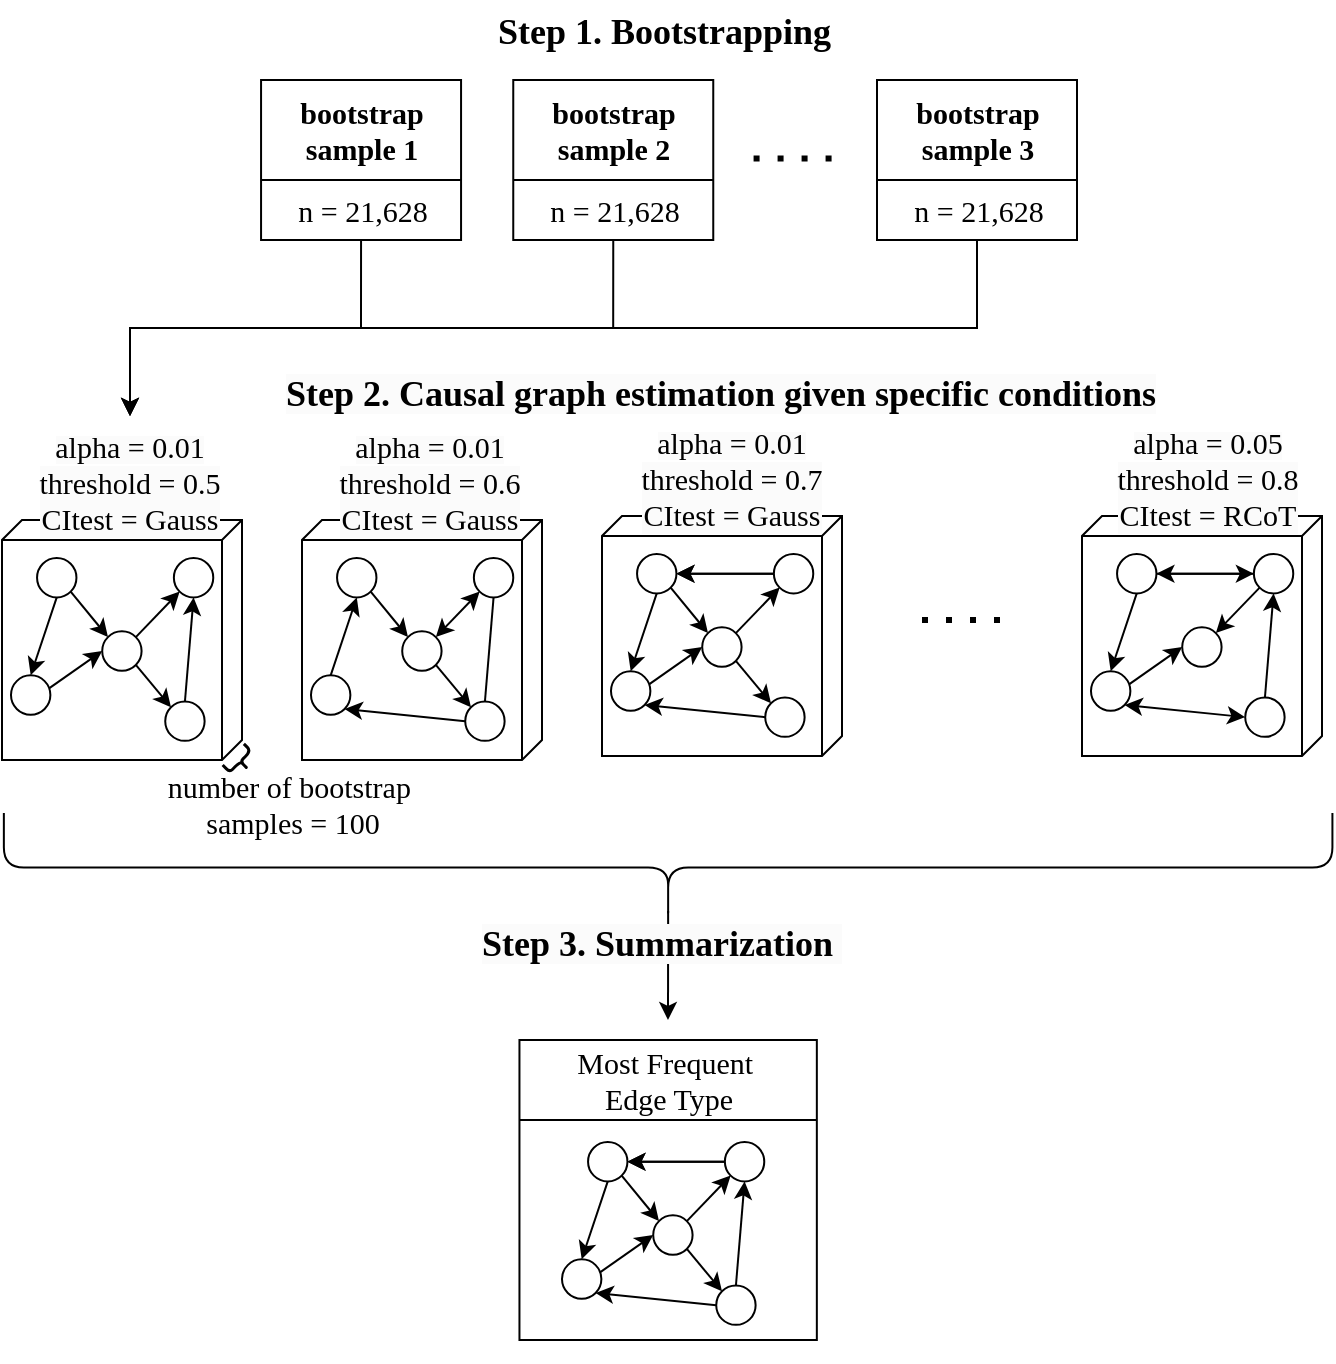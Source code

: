 <mxfile version="24.9.1">
  <diagram name="Page-1" id="b2P4CU3sjHduceIS6JFw">
    <mxGraphModel dx="1160" dy="1132" grid="1" gridSize="10" guides="1" tooltips="1" connect="1" arrows="1" fold="1" page="1" pageScale="1" pageWidth="850" pageHeight="1100" math="0" shadow="0">
      <root>
        <mxCell id="0" />
        <mxCell id="1" parent="0" />
        <mxCell id="DiaGZn70FkOACVAMZfuO-1" value="" style="verticalAlign=top;align=left;spacingTop=8;spacingLeft=2;spacingRight=12;shape=cube;size=10;direction=south;fontStyle=4;html=1;whiteSpace=wrap;" parent="1" vertex="1">
          <mxGeometry x="60" y="290" width="120" height="120" as="geometry" />
        </mxCell>
        <mxCell id="DiaGZn70FkOACVAMZfuO-2" value="&lt;span style=&quot;color: rgb(0, 0, 0); font-style: normal; font-variant-ligatures: normal; font-variant-caps: normal; font-weight: 400; letter-spacing: normal; orphans: 2; text-indent: 0px; text-transform: none; widows: 2; word-spacing: 0px; -webkit-text-stroke-width: 0px; white-space: normal; background-color: rgb(251, 251, 251); float: none; display: inline !important;&quot;&gt;&lt;font style=&quot;font-size: 15px;&quot; face=&quot;Times New Roman&quot;&gt;alpha = 0.01&lt;/font&gt;&lt;/span&gt;&lt;div style=&quot;forced-color-adjust: none; color: rgb(0, 0, 0); font-style: normal; font-variant-ligatures: normal; font-variant-caps: normal; font-weight: 400; letter-spacing: normal; orphans: 2; text-indent: 0px; text-transform: none; widows: 2; word-spacing: 0px; -webkit-text-stroke-width: 0px; white-space: normal; background-color: rgb(251, 251, 251); text-decoration-thickness: initial; text-decoration-style: initial; text-decoration-color: initial;&quot;&gt;&lt;font style=&quot;font-size: 15px;&quot; face=&quot;Times New Roman&quot;&gt;threshold = 0.5&lt;/font&gt;&lt;/div&gt;&lt;div style=&quot;forced-color-adjust: none; color: rgb(0, 0, 0); font-style: normal; font-variant-ligatures: normal; font-variant-caps: normal; font-weight: 400; letter-spacing: normal; orphans: 2; text-indent: 0px; text-transform: none; widows: 2; word-spacing: 0px; -webkit-text-stroke-width: 0px; white-space: normal; background-color: rgb(251, 251, 251); text-decoration-thickness: initial; text-decoration-style: initial; text-decoration-color: initial;&quot;&gt;&lt;font face=&quot;Times New Roman&quot;&gt;&lt;span style=&quot;font-size: 15px;&quot;&gt;CItest = Gauss&lt;/span&gt;&lt;/font&gt;&lt;/div&gt;" style="text;whiteSpace=wrap;html=1;align=center;" parent="1" vertex="1">
          <mxGeometry x="69" y="238" width="110" height="50" as="geometry" />
        </mxCell>
        <mxCell id="DiaGZn70FkOACVAMZfuO-57" value="" style="group" parent="1" vertex="1" connectable="0">
          <mxGeometry x="64.5" y="309" width="107.5" height="110" as="geometry" />
        </mxCell>
        <mxCell id="DiaGZn70FkOACVAMZfuO-44" value="" style="ellipse;whiteSpace=wrap;html=1;aspect=fixed;" parent="DiaGZn70FkOACVAMZfuO-57" vertex="1">
          <mxGeometry y="58.667" width="19.692" height="19.692" as="geometry" />
        </mxCell>
        <mxCell id="DiaGZn70FkOACVAMZfuO-45" value="" style="ellipse;whiteSpace=wrap;html=1;aspect=fixed;" parent="DiaGZn70FkOACVAMZfuO-57" vertex="1">
          <mxGeometry x="45.606" y="36.667" width="19.692" height="19.692" as="geometry" />
        </mxCell>
        <mxCell id="DiaGZn70FkOACVAMZfuO-46" value="" style="ellipse;whiteSpace=wrap;html=1;aspect=fixed;" parent="DiaGZn70FkOACVAMZfuO-57" vertex="1">
          <mxGeometry x="77.121" y="71.738" width="19.692" height="19.692" as="geometry" />
        </mxCell>
        <mxCell id="DiaGZn70FkOACVAMZfuO-47" value="" style="ellipse;whiteSpace=wrap;html=1;aspect=fixed;" parent="DiaGZn70FkOACVAMZfuO-57" vertex="1">
          <mxGeometry x="13.03" width="19.692" height="19.692" as="geometry" />
        </mxCell>
        <mxCell id="DiaGZn70FkOACVAMZfuO-48" value="" style="ellipse;whiteSpace=wrap;html=1;aspect=fixed;" parent="DiaGZn70FkOACVAMZfuO-57" vertex="1">
          <mxGeometry x="81.439" width="19.692" height="19.692" as="geometry" />
        </mxCell>
        <mxCell id="DiaGZn70FkOACVAMZfuO-49" value="" style="endArrow=classic;html=1;rounded=0;exitX=1;exitY=0;exitDx=0;exitDy=0;entryX=0;entryY=1;entryDx=0;entryDy=0;" parent="DiaGZn70FkOACVAMZfuO-57" source="DiaGZn70FkOACVAMZfuO-45" target="DiaGZn70FkOACVAMZfuO-48" edge="1">
          <mxGeometry width="50" height="50" relative="1" as="geometry">
            <mxPoint x="58.636" y="73.333" as="sourcePoint" />
            <mxPoint x="91.212" y="36.667" as="targetPoint" />
          </mxGeometry>
        </mxCell>
        <mxCell id="DiaGZn70FkOACVAMZfuO-50" value="" style="endArrow=classic;html=1;rounded=0;exitX=0.5;exitY=0;exitDx=0;exitDy=0;entryX=0.5;entryY=1;entryDx=0;entryDy=0;" parent="DiaGZn70FkOACVAMZfuO-57" source="DiaGZn70FkOACVAMZfuO-46" target="DiaGZn70FkOACVAMZfuO-48" edge="1">
          <mxGeometry width="50" height="50" relative="1" as="geometry">
            <mxPoint x="58.636" y="73.333" as="sourcePoint" />
            <mxPoint x="91.212" y="36.667" as="targetPoint" />
          </mxGeometry>
        </mxCell>
        <mxCell id="DiaGZn70FkOACVAMZfuO-52" value="" style="endArrow=classic;html=1;rounded=0;exitX=0.975;exitY=0.325;exitDx=0;exitDy=0;entryX=0;entryY=0.5;entryDx=0;entryDy=0;exitPerimeter=0;" parent="DiaGZn70FkOACVAMZfuO-57" source="DiaGZn70FkOACVAMZfuO-44" target="DiaGZn70FkOACVAMZfuO-45" edge="1">
          <mxGeometry width="50" height="50" relative="1" as="geometry">
            <mxPoint x="52.121" y="80.667" as="sourcePoint" />
            <mxPoint x="84.697" y="44" as="targetPoint" />
          </mxGeometry>
        </mxCell>
        <mxCell id="DiaGZn70FkOACVAMZfuO-54" value="" style="endArrow=classic;html=1;rounded=0;exitX=0.5;exitY=1;exitDx=0;exitDy=0;entryX=0.5;entryY=0;entryDx=0;entryDy=0;" parent="DiaGZn70FkOACVAMZfuO-57" source="DiaGZn70FkOACVAMZfuO-47" target="DiaGZn70FkOACVAMZfuO-44" edge="1">
          <mxGeometry width="50" height="50" relative="1" as="geometry">
            <mxPoint x="52.121" y="80.667" as="sourcePoint" />
            <mxPoint x="84.697" y="44" as="targetPoint" />
          </mxGeometry>
        </mxCell>
        <mxCell id="DiaGZn70FkOACVAMZfuO-55" value="" style="endArrow=classic;html=1;rounded=0;exitX=1;exitY=1;exitDx=0;exitDy=0;entryX=0;entryY=0;entryDx=0;entryDy=0;" parent="DiaGZn70FkOACVAMZfuO-57" source="DiaGZn70FkOACVAMZfuO-47" target="DiaGZn70FkOACVAMZfuO-45" edge="1">
          <mxGeometry width="50" height="50" relative="1" as="geometry">
            <mxPoint x="52.121" y="80.667" as="sourcePoint" />
            <mxPoint x="84.697" y="44" as="targetPoint" />
          </mxGeometry>
        </mxCell>
        <mxCell id="DiaGZn70FkOACVAMZfuO-58" value="" style="endArrow=classic;html=1;rounded=0;entryX=0;entryY=0;entryDx=0;entryDy=0;exitX=1;exitY=1;exitDx=0;exitDy=0;" parent="DiaGZn70FkOACVAMZfuO-57" source="DiaGZn70FkOACVAMZfuO-45" target="DiaGZn70FkOACVAMZfuO-46" edge="1">
          <mxGeometry width="50" height="50" relative="1" as="geometry">
            <mxPoint x="88.804" as="sourcePoint" />
            <mxPoint x="112.174" y="-23.913" as="targetPoint" />
          </mxGeometry>
        </mxCell>
        <mxCell id="DiaGZn70FkOACVAMZfuO-102" value="" style="shape=curlyBracket;whiteSpace=wrap;html=1;rounded=1;flipH=1;labelPosition=right;verticalLabelPosition=middle;align=left;verticalAlign=middle;size=0.5;rotation=45;strokeWidth=1.5;" parent="1" vertex="1">
          <mxGeometry x="173.92" y="403" width="10" height="15" as="geometry" />
        </mxCell>
        <mxCell id="DiaGZn70FkOACVAMZfuO-103" value="&lt;font style=&quot;font-size: 15px;&quot; face=&quot;Times New Roman&quot;&gt;number of bootstrap&amp;nbsp;&lt;/font&gt;&lt;div&gt;&lt;font style=&quot;font-size: 15px;&quot; face=&quot;Times New Roman&quot;&gt;samples = 100&lt;/font&gt;&lt;/div&gt;" style="text;html=1;align=center;verticalAlign=middle;resizable=0;points=[];autosize=1;strokeColor=none;fillColor=none;" parent="1" vertex="1">
          <mxGeometry x="129.8" y="407" width="150" height="50" as="geometry" />
        </mxCell>
        <mxCell id="DiaGZn70FkOACVAMZfuO-121" value="" style="verticalAlign=top;align=left;spacingTop=8;spacingLeft=2;spacingRight=12;shape=cube;size=10;direction=south;fontStyle=4;html=1;whiteSpace=wrap;" parent="1" vertex="1">
          <mxGeometry x="210" y="290" width="120" height="120" as="geometry" />
        </mxCell>
        <mxCell id="DiaGZn70FkOACVAMZfuO-122" value="&lt;span style=&quot;color: rgb(0, 0, 0); font-style: normal; font-variant-ligatures: normal; font-variant-caps: normal; font-weight: 400; letter-spacing: normal; orphans: 2; text-indent: 0px; text-transform: none; widows: 2; word-spacing: 0px; -webkit-text-stroke-width: 0px; white-space: normal; background-color: rgb(251, 251, 251); float: none; display: inline !important;&quot;&gt;&lt;font style=&quot;font-size: 15px;&quot; face=&quot;Times New Roman&quot;&gt;alpha = 0.01&lt;/font&gt;&lt;/span&gt;&lt;div style=&quot;forced-color-adjust: none; color: rgb(0, 0, 0); font-style: normal; font-variant-ligatures: normal; font-variant-caps: normal; font-weight: 400; letter-spacing: normal; orphans: 2; text-indent: 0px; text-transform: none; widows: 2; word-spacing: 0px; -webkit-text-stroke-width: 0px; white-space: normal; background-color: rgb(251, 251, 251); text-decoration-thickness: initial; text-decoration-style: initial; text-decoration-color: initial;&quot;&gt;&lt;font style=&quot;font-size: 15px;&quot; face=&quot;Times New Roman&quot;&gt;threshold = 0.6&lt;/font&gt;&lt;/div&gt;&lt;div style=&quot;forced-color-adjust: none; color: rgb(0, 0, 0); font-style: normal; font-variant-ligatures: normal; font-variant-caps: normal; font-weight: 400; letter-spacing: normal; orphans: 2; text-indent: 0px; text-transform: none; widows: 2; word-spacing: 0px; -webkit-text-stroke-width: 0px; white-space: normal; background-color: rgb(251, 251, 251); text-decoration-thickness: initial; text-decoration-style: initial; text-decoration-color: initial;&quot;&gt;&lt;span style=&quot;font-family: &amp;quot;Times New Roman&amp;quot;; font-size: 15px;&quot;&gt;CItest = Gauss&lt;/span&gt;&lt;/div&gt;" style="text;whiteSpace=wrap;html=1;align=center;" parent="1" vertex="1">
          <mxGeometry x="219" y="238.0" width="110" height="50" as="geometry" />
        </mxCell>
        <mxCell id="DiaGZn70FkOACVAMZfuO-123" value="" style="ellipse;whiteSpace=wrap;html=1;aspect=fixed;" parent="1" vertex="1">
          <mxGeometry x="214.5" y="367.667" width="19.692" height="19.692" as="geometry" />
        </mxCell>
        <mxCell id="DiaGZn70FkOACVAMZfuO-124" value="" style="ellipse;whiteSpace=wrap;html=1;aspect=fixed;" parent="1" vertex="1">
          <mxGeometry x="260.106" y="345.667" width="19.692" height="19.692" as="geometry" />
        </mxCell>
        <mxCell id="DiaGZn70FkOACVAMZfuO-125" value="" style="ellipse;whiteSpace=wrap;html=1;aspect=fixed;" parent="1" vertex="1">
          <mxGeometry x="291.621" y="380.738" width="19.692" height="19.692" as="geometry" />
        </mxCell>
        <mxCell id="DiaGZn70FkOACVAMZfuO-126" value="" style="ellipse;whiteSpace=wrap;html=1;aspect=fixed;" parent="1" vertex="1">
          <mxGeometry x="227.53" y="309" width="19.692" height="19.692" as="geometry" />
        </mxCell>
        <mxCell id="DiaGZn70FkOACVAMZfuO-128" value="" style="ellipse;whiteSpace=wrap;html=1;aspect=fixed;" parent="1" vertex="1">
          <mxGeometry x="295.939" y="309" width="19.692" height="19.692" as="geometry" />
        </mxCell>
        <mxCell id="DiaGZn70FkOACVAMZfuO-129" value="" style="endArrow=classic;html=1;rounded=0;exitX=1;exitY=0;exitDx=0;exitDy=0;entryX=0;entryY=1;entryDx=0;entryDy=0;startArrow=classic;startFill=1;" parent="1" source="DiaGZn70FkOACVAMZfuO-124" target="DiaGZn70FkOACVAMZfuO-128" edge="1">
          <mxGeometry width="50" height="50" relative="1" as="geometry">
            <mxPoint x="273.136" y="382.333" as="sourcePoint" />
            <mxPoint x="305.712" y="345.667" as="targetPoint" />
          </mxGeometry>
        </mxCell>
        <mxCell id="DiaGZn70FkOACVAMZfuO-130" value="" style="endArrow=none;html=1;rounded=0;exitX=0.5;exitY=0;exitDx=0;exitDy=0;entryX=0.5;entryY=1;entryDx=0;entryDy=0;endFill=0;" parent="1" source="DiaGZn70FkOACVAMZfuO-125" target="DiaGZn70FkOACVAMZfuO-128" edge="1">
          <mxGeometry width="50" height="50" relative="1" as="geometry">
            <mxPoint x="273.136" y="382.333" as="sourcePoint" />
            <mxPoint x="305.712" y="345.667" as="targetPoint" />
          </mxGeometry>
        </mxCell>
        <mxCell id="DiaGZn70FkOACVAMZfuO-131" value="" style="endArrow=classic;html=1;rounded=0;entryX=1;entryY=1;entryDx=0;entryDy=0;exitX=0;exitY=0.5;exitDx=0;exitDy=0;" parent="1" source="DiaGZn70FkOACVAMZfuO-125" target="DiaGZn70FkOACVAMZfuO-123" edge="1">
          <mxGeometry width="50" height="50" relative="1" as="geometry">
            <mxPoint x="266.621" y="389.667" as="sourcePoint" />
            <mxPoint x="299.197" y="353" as="targetPoint" />
          </mxGeometry>
        </mxCell>
        <mxCell id="DiaGZn70FkOACVAMZfuO-134" value="" style="endArrow=none;html=1;rounded=0;exitX=0.5;exitY=1;exitDx=0;exitDy=0;entryX=0.5;entryY=0;entryDx=0;entryDy=0;endFill=0;startArrow=classic;startFill=1;" parent="1" source="DiaGZn70FkOACVAMZfuO-126" target="DiaGZn70FkOACVAMZfuO-123" edge="1">
          <mxGeometry width="50" height="50" relative="1" as="geometry">
            <mxPoint x="266.621" y="389.667" as="sourcePoint" />
            <mxPoint x="299.197" y="353" as="targetPoint" />
          </mxGeometry>
        </mxCell>
        <mxCell id="DiaGZn70FkOACVAMZfuO-135" value="" style="endArrow=classic;html=1;rounded=0;exitX=1;exitY=1;exitDx=0;exitDy=0;entryX=0;entryY=0;entryDx=0;entryDy=0;" parent="1" source="DiaGZn70FkOACVAMZfuO-126" target="DiaGZn70FkOACVAMZfuO-124" edge="1">
          <mxGeometry width="50" height="50" relative="1" as="geometry">
            <mxPoint x="266.621" y="389.667" as="sourcePoint" />
            <mxPoint x="299.197" y="353" as="targetPoint" />
          </mxGeometry>
        </mxCell>
        <mxCell id="DiaGZn70FkOACVAMZfuO-136" value="" style="endArrow=classic;html=1;rounded=0;entryX=0;entryY=0;entryDx=0;entryDy=0;exitX=1;exitY=1;exitDx=0;exitDy=0;" parent="1" source="DiaGZn70FkOACVAMZfuO-124" target="DiaGZn70FkOACVAMZfuO-125" edge="1">
          <mxGeometry width="50" height="50" relative="1" as="geometry">
            <mxPoint x="303.304" y="309" as="sourcePoint" />
            <mxPoint x="326.674" y="285.087" as="targetPoint" />
          </mxGeometry>
        </mxCell>
        <mxCell id="DiaGZn70FkOACVAMZfuO-138" value="" style="verticalAlign=top;align=left;spacingTop=8;spacingLeft=2;spacingRight=12;shape=cube;size=10;direction=south;fontStyle=4;html=1;whiteSpace=wrap;" parent="1" vertex="1">
          <mxGeometry x="600" y="288" width="120" height="120" as="geometry" />
        </mxCell>
        <mxCell id="DiaGZn70FkOACVAMZfuO-139" value="&lt;span style=&quot;color: rgb(0, 0, 0); font-style: normal; font-variant-ligatures: normal; font-variant-caps: normal; font-weight: 400; letter-spacing: normal; orphans: 2; text-indent: 0px; text-transform: none; widows: 2; word-spacing: 0px; -webkit-text-stroke-width: 0px; white-space: normal; background-color: rgb(251, 251, 251); float: none; display: inline !important;&quot;&gt;&lt;font style=&quot;font-size: 15px;&quot; face=&quot;Times New Roman&quot;&gt;alpha = 0.05&lt;/font&gt;&lt;/span&gt;&lt;div style=&quot;forced-color-adjust: none; color: rgb(0, 0, 0); font-style: normal; font-variant-ligatures: normal; font-variant-caps: normal; font-weight: 400; letter-spacing: normal; orphans: 2; text-indent: 0px; text-transform: none; widows: 2; word-spacing: 0px; -webkit-text-stroke-width: 0px; white-space: normal; background-color: rgb(251, 251, 251); text-decoration-thickness: initial; text-decoration-style: initial; text-decoration-color: initial;&quot;&gt;&lt;font style=&quot;font-size: 15px;&quot; face=&quot;Times New Roman&quot;&gt;threshold = 0.8&lt;/font&gt;&lt;/div&gt;&lt;div style=&quot;forced-color-adjust: none; color: rgb(0, 0, 0); font-style: normal; font-variant-ligatures: normal; font-variant-caps: normal; font-weight: 400; letter-spacing: normal; orphans: 2; text-indent: 0px; text-transform: none; widows: 2; word-spacing: 0px; -webkit-text-stroke-width: 0px; white-space: normal; background-color: rgb(251, 251, 251); text-decoration-thickness: initial; text-decoration-style: initial; text-decoration-color: initial;&quot;&gt;&lt;span style=&quot;font-family: &amp;quot;Times New Roman&amp;quot;; font-size: 15px;&quot;&gt;CItest = RCoT&lt;/span&gt;&lt;/div&gt;" style="text;whiteSpace=wrap;html=1;align=center;" parent="1" vertex="1">
          <mxGeometry x="608" y="236" width="110" height="50" as="geometry" />
        </mxCell>
        <mxCell id="DiaGZn70FkOACVAMZfuO-140" value="" style="ellipse;whiteSpace=wrap;html=1;aspect=fixed;" parent="1" vertex="1">
          <mxGeometry x="604.5" y="365.667" width="19.692" height="19.692" as="geometry" />
        </mxCell>
        <mxCell id="DiaGZn70FkOACVAMZfuO-141" value="" style="ellipse;whiteSpace=wrap;html=1;aspect=fixed;" parent="1" vertex="1">
          <mxGeometry x="650.106" y="343.667" width="19.692" height="19.692" as="geometry" />
        </mxCell>
        <mxCell id="DiaGZn70FkOACVAMZfuO-142" value="" style="ellipse;whiteSpace=wrap;html=1;aspect=fixed;" parent="1" vertex="1">
          <mxGeometry x="681.621" y="378.738" width="19.692" height="19.692" as="geometry" />
        </mxCell>
        <mxCell id="DiaGZn70FkOACVAMZfuO-143" value="" style="ellipse;whiteSpace=wrap;html=1;aspect=fixed;" parent="1" vertex="1">
          <mxGeometry x="617.53" y="307" width="19.692" height="19.692" as="geometry" />
        </mxCell>
        <mxCell id="DiaGZn70FkOACVAMZfuO-144" value="" style="edgeStyle=orthogonalEdgeStyle;rounded=0;orthogonalLoop=1;jettySize=auto;html=1;" parent="1" source="DiaGZn70FkOACVAMZfuO-145" target="DiaGZn70FkOACVAMZfuO-143" edge="1">
          <mxGeometry relative="1" as="geometry" />
        </mxCell>
        <mxCell id="DiaGZn70FkOACVAMZfuO-145" value="" style="ellipse;whiteSpace=wrap;html=1;aspect=fixed;" parent="1" vertex="1">
          <mxGeometry x="685.939" y="307" width="19.692" height="19.692" as="geometry" />
        </mxCell>
        <mxCell id="DiaGZn70FkOACVAMZfuO-146" value="" style="endArrow=none;html=1;rounded=0;exitX=1;exitY=0;exitDx=0;exitDy=0;entryX=0;entryY=1;entryDx=0;entryDy=0;startArrow=classic;startFill=1;endFill=0;" parent="1" source="DiaGZn70FkOACVAMZfuO-141" target="DiaGZn70FkOACVAMZfuO-145" edge="1">
          <mxGeometry width="50" height="50" relative="1" as="geometry">
            <mxPoint x="663.136" y="380.333" as="sourcePoint" />
            <mxPoint x="695.712" y="343.667" as="targetPoint" />
          </mxGeometry>
        </mxCell>
        <mxCell id="DiaGZn70FkOACVAMZfuO-147" value="" style="endArrow=classic;html=1;rounded=0;exitX=0.5;exitY=0;exitDx=0;exitDy=0;entryX=0.5;entryY=1;entryDx=0;entryDy=0;" parent="1" source="DiaGZn70FkOACVAMZfuO-142" target="DiaGZn70FkOACVAMZfuO-145" edge="1">
          <mxGeometry width="50" height="50" relative="1" as="geometry">
            <mxPoint x="663.136" y="380.333" as="sourcePoint" />
            <mxPoint x="695.712" y="343.667" as="targetPoint" />
          </mxGeometry>
        </mxCell>
        <mxCell id="DiaGZn70FkOACVAMZfuO-148" value="" style="endArrow=classic;html=1;rounded=0;entryX=1;entryY=1;entryDx=0;entryDy=0;exitX=0;exitY=0.5;exitDx=0;exitDy=0;startArrow=classic;startFill=1;" parent="1" source="DiaGZn70FkOACVAMZfuO-142" target="DiaGZn70FkOACVAMZfuO-140" edge="1">
          <mxGeometry width="50" height="50" relative="1" as="geometry">
            <mxPoint x="656.621" y="387.667" as="sourcePoint" />
            <mxPoint x="689.197" y="351" as="targetPoint" />
          </mxGeometry>
        </mxCell>
        <mxCell id="DiaGZn70FkOACVAMZfuO-149" value="" style="endArrow=classic;html=1;rounded=0;exitX=0.975;exitY=0.325;exitDx=0;exitDy=0;entryX=0;entryY=0.5;entryDx=0;entryDy=0;exitPerimeter=0;" parent="1" source="DiaGZn70FkOACVAMZfuO-140" target="DiaGZn70FkOACVAMZfuO-141" edge="1">
          <mxGeometry width="50" height="50" relative="1" as="geometry">
            <mxPoint x="656.621" y="387.667" as="sourcePoint" />
            <mxPoint x="689.197" y="351" as="targetPoint" />
          </mxGeometry>
        </mxCell>
        <mxCell id="DiaGZn70FkOACVAMZfuO-150" value="" style="endArrow=none;html=1;rounded=0;entryX=1;entryY=0.5;entryDx=0;entryDy=0;exitX=0;exitY=0.5;exitDx=0;exitDy=0;startArrow=classic;startFill=1;endFill=0;" parent="1" source="DiaGZn70FkOACVAMZfuO-145" target="DiaGZn70FkOACVAMZfuO-143" edge="1">
          <mxGeometry width="50" height="50" relative="1" as="geometry">
            <mxPoint x="656.621" y="387.667" as="sourcePoint" />
            <mxPoint x="689.197" y="351" as="targetPoint" />
          </mxGeometry>
        </mxCell>
        <mxCell id="DiaGZn70FkOACVAMZfuO-151" value="" style="endArrow=classic;html=1;rounded=0;exitX=0.5;exitY=1;exitDx=0;exitDy=0;entryX=0.5;entryY=0;entryDx=0;entryDy=0;" parent="1" source="DiaGZn70FkOACVAMZfuO-143" target="DiaGZn70FkOACVAMZfuO-140" edge="1">
          <mxGeometry width="50" height="50" relative="1" as="geometry">
            <mxPoint x="656.621" y="387.667" as="sourcePoint" />
            <mxPoint x="689.197" y="351" as="targetPoint" />
          </mxGeometry>
        </mxCell>
        <mxCell id="DiaGZn70FkOACVAMZfuO-155" value="" style="verticalAlign=top;align=left;spacingTop=8;spacingLeft=2;spacingRight=12;shape=cube;size=10;direction=south;fontStyle=4;html=1;whiteSpace=wrap;" parent="1" vertex="1">
          <mxGeometry x="360" y="288" width="120" height="120" as="geometry" />
        </mxCell>
        <mxCell id="DiaGZn70FkOACVAMZfuO-156" value="&lt;span style=&quot;color: rgb(0, 0, 0); font-style: normal; font-variant-ligatures: normal; font-variant-caps: normal; font-weight: 400; letter-spacing: normal; orphans: 2; text-indent: 0px; text-transform: none; widows: 2; word-spacing: 0px; -webkit-text-stroke-width: 0px; white-space: normal; background-color: rgb(251, 251, 251); float: none; display: inline !important;&quot;&gt;&lt;font style=&quot;font-size: 15px;&quot; face=&quot;Times New Roman&quot;&gt;alpha = 0.01&lt;/font&gt;&lt;/span&gt;&lt;div style=&quot;forced-color-adjust: none; color: rgb(0, 0, 0); font-style: normal; font-variant-ligatures: normal; font-variant-caps: normal; font-weight: 400; letter-spacing: normal; orphans: 2; text-indent: 0px; text-transform: none; widows: 2; word-spacing: 0px; -webkit-text-stroke-width: 0px; white-space: normal; background-color: rgb(251, 251, 251); text-decoration-thickness: initial; text-decoration-style: initial; text-decoration-color: initial;&quot;&gt;&lt;font style=&quot;font-size: 15px;&quot; face=&quot;Times New Roman&quot;&gt;threshold = 0.7&lt;/font&gt;&lt;/div&gt;&lt;div style=&quot;forced-color-adjust: none; color: rgb(0, 0, 0); font-style: normal; font-variant-ligatures: normal; font-variant-caps: normal; font-weight: 400; letter-spacing: normal; orphans: 2; text-indent: 0px; text-transform: none; widows: 2; word-spacing: 0px; -webkit-text-stroke-width: 0px; white-space: normal; background-color: rgb(251, 251, 251); text-decoration-thickness: initial; text-decoration-style: initial; text-decoration-color: initial;&quot;&gt;&lt;span style=&quot;font-family: &amp;quot;Times New Roman&amp;quot;; font-size: 15px;&quot;&gt;CItest = Gauss&lt;/span&gt;&lt;font style=&quot;font-size: 15px;&quot; face=&quot;Times New Roman&quot;&gt;&lt;/font&gt;&lt;/div&gt;" style="text;whiteSpace=wrap;html=1;align=center;" parent="1" vertex="1">
          <mxGeometry x="370" y="236.0" width="110" height="50" as="geometry" />
        </mxCell>
        <mxCell id="DiaGZn70FkOACVAMZfuO-157" value="" style="ellipse;whiteSpace=wrap;html=1;aspect=fixed;" parent="1" vertex="1">
          <mxGeometry x="364.5" y="365.667" width="19.692" height="19.692" as="geometry" />
        </mxCell>
        <mxCell id="DiaGZn70FkOACVAMZfuO-158" value="" style="ellipse;whiteSpace=wrap;html=1;aspect=fixed;" parent="1" vertex="1">
          <mxGeometry x="410.106" y="343.667" width="19.692" height="19.692" as="geometry" />
        </mxCell>
        <mxCell id="DiaGZn70FkOACVAMZfuO-159" value="" style="ellipse;whiteSpace=wrap;html=1;aspect=fixed;" parent="1" vertex="1">
          <mxGeometry x="441.621" y="378.738" width="19.692" height="19.692" as="geometry" />
        </mxCell>
        <mxCell id="DiaGZn70FkOACVAMZfuO-160" value="" style="ellipse;whiteSpace=wrap;html=1;aspect=fixed;" parent="1" vertex="1">
          <mxGeometry x="377.53" y="307" width="19.692" height="19.692" as="geometry" />
        </mxCell>
        <mxCell id="DiaGZn70FkOACVAMZfuO-161" value="" style="edgeStyle=orthogonalEdgeStyle;rounded=0;orthogonalLoop=1;jettySize=auto;html=1;" parent="1" source="DiaGZn70FkOACVAMZfuO-162" target="DiaGZn70FkOACVAMZfuO-160" edge="1">
          <mxGeometry relative="1" as="geometry" />
        </mxCell>
        <mxCell id="DiaGZn70FkOACVAMZfuO-162" value="" style="ellipse;whiteSpace=wrap;html=1;aspect=fixed;" parent="1" vertex="1">
          <mxGeometry x="445.939" y="307" width="19.692" height="19.692" as="geometry" />
        </mxCell>
        <mxCell id="DiaGZn70FkOACVAMZfuO-163" value="" style="endArrow=classic;html=1;rounded=0;exitX=1;exitY=0;exitDx=0;exitDy=0;entryX=0;entryY=1;entryDx=0;entryDy=0;" parent="1" source="DiaGZn70FkOACVAMZfuO-158" target="DiaGZn70FkOACVAMZfuO-162" edge="1">
          <mxGeometry width="50" height="50" relative="1" as="geometry">
            <mxPoint x="423.136" y="380.333" as="sourcePoint" />
            <mxPoint x="455.712" y="343.667" as="targetPoint" />
          </mxGeometry>
        </mxCell>
        <mxCell id="DiaGZn70FkOACVAMZfuO-165" value="" style="endArrow=classic;html=1;rounded=0;entryX=1;entryY=1;entryDx=0;entryDy=0;exitX=0;exitY=0.5;exitDx=0;exitDy=0;" parent="1" source="DiaGZn70FkOACVAMZfuO-159" target="DiaGZn70FkOACVAMZfuO-157" edge="1">
          <mxGeometry width="50" height="50" relative="1" as="geometry">
            <mxPoint x="416.621" y="387.667" as="sourcePoint" />
            <mxPoint x="449.197" y="351" as="targetPoint" />
          </mxGeometry>
        </mxCell>
        <mxCell id="DiaGZn70FkOACVAMZfuO-166" value="" style="endArrow=classic;html=1;rounded=0;exitX=0.975;exitY=0.325;exitDx=0;exitDy=0;entryX=0;entryY=0.5;entryDx=0;entryDy=0;exitPerimeter=0;" parent="1" source="DiaGZn70FkOACVAMZfuO-157" target="DiaGZn70FkOACVAMZfuO-158" edge="1">
          <mxGeometry width="50" height="50" relative="1" as="geometry">
            <mxPoint x="416.621" y="387.667" as="sourcePoint" />
            <mxPoint x="449.197" y="351" as="targetPoint" />
          </mxGeometry>
        </mxCell>
        <mxCell id="DiaGZn70FkOACVAMZfuO-167" value="" style="endArrow=classic;html=1;rounded=0;entryX=1;entryY=0.5;entryDx=0;entryDy=0;exitX=0;exitY=0.5;exitDx=0;exitDy=0;" parent="1" source="DiaGZn70FkOACVAMZfuO-162" target="DiaGZn70FkOACVAMZfuO-160" edge="1">
          <mxGeometry width="50" height="50" relative="1" as="geometry">
            <mxPoint x="416.621" y="387.667" as="sourcePoint" />
            <mxPoint x="449.197" y="351" as="targetPoint" />
          </mxGeometry>
        </mxCell>
        <mxCell id="DiaGZn70FkOACVAMZfuO-168" value="" style="endArrow=classic;html=1;rounded=0;exitX=0.5;exitY=1;exitDx=0;exitDy=0;entryX=0.5;entryY=0;entryDx=0;entryDy=0;" parent="1" source="DiaGZn70FkOACVAMZfuO-160" target="DiaGZn70FkOACVAMZfuO-157" edge="1">
          <mxGeometry width="50" height="50" relative="1" as="geometry">
            <mxPoint x="416.621" y="387.667" as="sourcePoint" />
            <mxPoint x="449.197" y="351" as="targetPoint" />
          </mxGeometry>
        </mxCell>
        <mxCell id="DiaGZn70FkOACVAMZfuO-169" value="" style="endArrow=classic;html=1;rounded=0;exitX=1;exitY=1;exitDx=0;exitDy=0;entryX=0;entryY=0;entryDx=0;entryDy=0;" parent="1" source="DiaGZn70FkOACVAMZfuO-160" target="DiaGZn70FkOACVAMZfuO-158" edge="1">
          <mxGeometry width="50" height="50" relative="1" as="geometry">
            <mxPoint x="416.621" y="387.667" as="sourcePoint" />
            <mxPoint x="449.197" y="351" as="targetPoint" />
          </mxGeometry>
        </mxCell>
        <mxCell id="DiaGZn70FkOACVAMZfuO-170" value="" style="endArrow=classic;html=1;rounded=0;entryX=0;entryY=0;entryDx=0;entryDy=0;exitX=1;exitY=1;exitDx=0;exitDy=0;" parent="1" source="DiaGZn70FkOACVAMZfuO-158" target="DiaGZn70FkOACVAMZfuO-159" edge="1">
          <mxGeometry width="50" height="50" relative="1" as="geometry">
            <mxPoint x="453.304" y="307" as="sourcePoint" />
            <mxPoint x="476.674" y="283.087" as="targetPoint" />
          </mxGeometry>
        </mxCell>
        <mxCell id="DiaGZn70FkOACVAMZfuO-171" value="" style="endArrow=none;dashed=1;html=1;dashPattern=1 3;strokeWidth=3;rounded=0;" parent="1" edge="1">
          <mxGeometry width="50" height="50" relative="1" as="geometry">
            <mxPoint x="520" y="340" as="sourcePoint" />
            <mxPoint x="560" y="340" as="targetPoint" />
          </mxGeometry>
        </mxCell>
        <mxCell id="DiaGZn70FkOACVAMZfuO-172" value="" style="shape=curlyBracket;whiteSpace=wrap;html=1;rounded=1;flipH=1;labelPosition=right;verticalLabelPosition=middle;align=left;verticalAlign=middle;size=0.5;rotation=90;strokeWidth=1;" parent="1" vertex="1">
          <mxGeometry x="365.86" y="131.63" width="54.42" height="664.28" as="geometry" />
        </mxCell>
        <mxCell id="DiaGZn70FkOACVAMZfuO-176" value="" style="endArrow=classic;html=1;rounded=0;exitX=0.1;exitY=0.5;exitDx=0;exitDy=0;exitPerimeter=0;" parent="1" source="DiaGZn70FkOACVAMZfuO-172" edge="1">
          <mxGeometry relative="1" as="geometry">
            <mxPoint x="330" y="560" as="sourcePoint" />
            <mxPoint x="393" y="540" as="targetPoint" />
          </mxGeometry>
        </mxCell>
        <mxCell id="DiaGZn70FkOACVAMZfuO-195" value="&lt;span style=&quot;font-weight: 400;&quot;&gt;&lt;font face=&quot;Times New Roman&quot; style=&quot;font-size: 15px;&quot;&gt;Most Frequent&amp;nbsp;&lt;/font&gt;&lt;/span&gt;&lt;div&gt;&lt;span style=&quot;font-weight: 400;&quot;&gt;&lt;font face=&quot;Times New Roman&quot; style=&quot;font-size: 15px;&quot;&gt;Edge Type&lt;/font&gt;&lt;/span&gt;&lt;/div&gt;" style="swimlane;whiteSpace=wrap;html=1;startSize=40;" parent="1" vertex="1">
          <mxGeometry x="318.73" y="550" width="148.69" height="150" as="geometry" />
        </mxCell>
        <mxCell id="DiaGZn70FkOACVAMZfuO-179" value="" style="group" parent="DiaGZn70FkOACVAMZfuO-195" vertex="1" connectable="0">
          <mxGeometry x="21.27" y="51" width="107.5" height="110" as="geometry" />
        </mxCell>
        <mxCell id="DiaGZn70FkOACVAMZfuO-180" value="" style="ellipse;whiteSpace=wrap;html=1;aspect=fixed;" parent="DiaGZn70FkOACVAMZfuO-179" vertex="1">
          <mxGeometry y="58.667" width="19.692" height="19.692" as="geometry" />
        </mxCell>
        <mxCell id="DiaGZn70FkOACVAMZfuO-181" value="" style="ellipse;whiteSpace=wrap;html=1;aspect=fixed;" parent="DiaGZn70FkOACVAMZfuO-179" vertex="1">
          <mxGeometry x="45.606" y="36.667" width="19.692" height="19.692" as="geometry" />
        </mxCell>
        <mxCell id="DiaGZn70FkOACVAMZfuO-182" value="" style="ellipse;whiteSpace=wrap;html=1;aspect=fixed;" parent="DiaGZn70FkOACVAMZfuO-179" vertex="1">
          <mxGeometry x="77.121" y="71.738" width="19.692" height="19.692" as="geometry" />
        </mxCell>
        <mxCell id="DiaGZn70FkOACVAMZfuO-183" value="" style="ellipse;whiteSpace=wrap;html=1;aspect=fixed;" parent="DiaGZn70FkOACVAMZfuO-179" vertex="1">
          <mxGeometry x="13.03" width="19.692" height="19.692" as="geometry" />
        </mxCell>
        <mxCell id="DiaGZn70FkOACVAMZfuO-184" value="" style="edgeStyle=orthogonalEdgeStyle;rounded=0;orthogonalLoop=1;jettySize=auto;html=1;" parent="DiaGZn70FkOACVAMZfuO-179" source="DiaGZn70FkOACVAMZfuO-185" target="DiaGZn70FkOACVAMZfuO-183" edge="1">
          <mxGeometry relative="1" as="geometry" />
        </mxCell>
        <mxCell id="DiaGZn70FkOACVAMZfuO-185" value="" style="ellipse;whiteSpace=wrap;html=1;aspect=fixed;" parent="DiaGZn70FkOACVAMZfuO-179" vertex="1">
          <mxGeometry x="81.439" width="19.692" height="19.692" as="geometry" />
        </mxCell>
        <mxCell id="DiaGZn70FkOACVAMZfuO-186" value="" style="endArrow=classic;html=1;rounded=0;exitX=1;exitY=0;exitDx=0;exitDy=0;entryX=0;entryY=1;entryDx=0;entryDy=0;" parent="DiaGZn70FkOACVAMZfuO-179" source="DiaGZn70FkOACVAMZfuO-181" target="DiaGZn70FkOACVAMZfuO-185" edge="1">
          <mxGeometry width="50" height="50" relative="1" as="geometry">
            <mxPoint x="58.636" y="73.333" as="sourcePoint" />
            <mxPoint x="91.212" y="36.667" as="targetPoint" />
          </mxGeometry>
        </mxCell>
        <mxCell id="DiaGZn70FkOACVAMZfuO-187" value="" style="endArrow=classic;html=1;rounded=0;exitX=0.5;exitY=0;exitDx=0;exitDy=0;entryX=0.5;entryY=1;entryDx=0;entryDy=0;" parent="DiaGZn70FkOACVAMZfuO-179" source="DiaGZn70FkOACVAMZfuO-182" target="DiaGZn70FkOACVAMZfuO-185" edge="1">
          <mxGeometry width="50" height="50" relative="1" as="geometry">
            <mxPoint x="58.636" y="73.333" as="sourcePoint" />
            <mxPoint x="91.212" y="36.667" as="targetPoint" />
          </mxGeometry>
        </mxCell>
        <mxCell id="DiaGZn70FkOACVAMZfuO-188" value="" style="endArrow=classic;html=1;rounded=0;entryX=1;entryY=1;entryDx=0;entryDy=0;exitX=0;exitY=0.5;exitDx=0;exitDy=0;" parent="DiaGZn70FkOACVAMZfuO-179" source="DiaGZn70FkOACVAMZfuO-182" target="DiaGZn70FkOACVAMZfuO-180" edge="1">
          <mxGeometry width="50" height="50" relative="1" as="geometry">
            <mxPoint x="52.121" y="80.667" as="sourcePoint" />
            <mxPoint x="84.697" y="44" as="targetPoint" />
          </mxGeometry>
        </mxCell>
        <mxCell id="DiaGZn70FkOACVAMZfuO-189" value="" style="endArrow=classic;html=1;rounded=0;exitX=0.975;exitY=0.325;exitDx=0;exitDy=0;entryX=0;entryY=0.5;entryDx=0;entryDy=0;exitPerimeter=0;" parent="DiaGZn70FkOACVAMZfuO-179" source="DiaGZn70FkOACVAMZfuO-180" target="DiaGZn70FkOACVAMZfuO-181" edge="1">
          <mxGeometry width="50" height="50" relative="1" as="geometry">
            <mxPoint x="52.121" y="80.667" as="sourcePoint" />
            <mxPoint x="84.697" y="44" as="targetPoint" />
          </mxGeometry>
        </mxCell>
        <mxCell id="DiaGZn70FkOACVAMZfuO-190" value="" style="endArrow=classic;html=1;rounded=0;entryX=1;entryY=0.5;entryDx=0;entryDy=0;exitX=0;exitY=0.5;exitDx=0;exitDy=0;" parent="DiaGZn70FkOACVAMZfuO-179" source="DiaGZn70FkOACVAMZfuO-185" target="DiaGZn70FkOACVAMZfuO-183" edge="1">
          <mxGeometry width="50" height="50" relative="1" as="geometry">
            <mxPoint x="52.121" y="80.667" as="sourcePoint" />
            <mxPoint x="84.697" y="44" as="targetPoint" />
          </mxGeometry>
        </mxCell>
        <mxCell id="DiaGZn70FkOACVAMZfuO-191" value="" style="endArrow=classic;html=1;rounded=0;exitX=0.5;exitY=1;exitDx=0;exitDy=0;entryX=0.5;entryY=0;entryDx=0;entryDy=0;" parent="DiaGZn70FkOACVAMZfuO-179" source="DiaGZn70FkOACVAMZfuO-183" target="DiaGZn70FkOACVAMZfuO-180" edge="1">
          <mxGeometry width="50" height="50" relative="1" as="geometry">
            <mxPoint x="52.121" y="80.667" as="sourcePoint" />
            <mxPoint x="84.697" y="44" as="targetPoint" />
          </mxGeometry>
        </mxCell>
        <mxCell id="DiaGZn70FkOACVAMZfuO-192" value="" style="endArrow=classic;html=1;rounded=0;exitX=1;exitY=1;exitDx=0;exitDy=0;entryX=0;entryY=0;entryDx=0;entryDy=0;" parent="DiaGZn70FkOACVAMZfuO-179" source="DiaGZn70FkOACVAMZfuO-183" target="DiaGZn70FkOACVAMZfuO-181" edge="1">
          <mxGeometry width="50" height="50" relative="1" as="geometry">
            <mxPoint x="52.121" y="80.667" as="sourcePoint" />
            <mxPoint x="84.697" y="44" as="targetPoint" />
          </mxGeometry>
        </mxCell>
        <mxCell id="DiaGZn70FkOACVAMZfuO-193" value="" style="endArrow=classic;html=1;rounded=0;entryX=0;entryY=0;entryDx=0;entryDy=0;exitX=1;exitY=1;exitDx=0;exitDy=0;" parent="DiaGZn70FkOACVAMZfuO-179" source="DiaGZn70FkOACVAMZfuO-181" target="DiaGZn70FkOACVAMZfuO-182" edge="1">
          <mxGeometry width="50" height="50" relative="1" as="geometry">
            <mxPoint x="88.804" as="sourcePoint" />
            <mxPoint x="112.174" y="-23.913" as="targetPoint" />
          </mxGeometry>
        </mxCell>
        <mxCell id="DiaGZn70FkOACVAMZfuO-197" value="&lt;font face=&quot;Times New Roman&quot; style=&quot;font-size: 18px;&quot;&gt;&lt;b style=&quot;&quot;&gt;Step 1. Bootstrapping&amp;nbsp;&lt;/b&gt;&lt;/font&gt;&lt;div&gt;&lt;font face=&quot;Times New Roman&quot; style=&quot;font-size: 15px;&quot;&gt;&lt;b&gt;&lt;br&gt;&lt;/b&gt;&lt;/font&gt;&lt;/div&gt;" style="text;html=1;align=center;verticalAlign=middle;resizable=0;points=[];autosize=1;strokeColor=none;fillColor=none;" parent="1" vertex="1">
          <mxGeometry x="298.08" y="30" width="190" height="50" as="geometry" />
        </mxCell>
        <mxCell id="TTcwpSpZDTw9PUmX1xNd-10" style="edgeStyle=orthogonalEdgeStyle;rounded=0;orthogonalLoop=1;jettySize=auto;html=1;exitX=0.5;exitY=1;exitDx=0;exitDy=0;entryX=0.5;entryY=0;entryDx=0;entryDy=0;" edge="1" parent="1" source="DiaGZn70FkOACVAMZfuO-198" target="DiaGZn70FkOACVAMZfuO-2">
          <mxGeometry relative="1" as="geometry" />
        </mxCell>
        <mxCell id="DiaGZn70FkOACVAMZfuO-198" value="&lt;font style=&quot;font-size: 15px;&quot; face=&quot;Times New Roman&quot;&gt;bootstrap sample 1&lt;/font&gt;" style="swimlane;whiteSpace=wrap;html=1;startSize=50;" parent="1" vertex="1">
          <mxGeometry x="189.53" y="70" width="100" height="80" as="geometry" />
        </mxCell>
        <mxCell id="DiaGZn70FkOACVAMZfuO-199" value="&lt;font style=&quot;font-size: 15px;&quot; face=&quot;Times New Roman&quot;&gt;n = 21,628&lt;/font&gt;" style="text;html=1;align=center;verticalAlign=middle;resizable=0;points=[];autosize=1;strokeColor=none;fillColor=none;" parent="DiaGZn70FkOACVAMZfuO-198" vertex="1">
          <mxGeometry x="5.0" y="50.0" width="90" height="30" as="geometry" />
        </mxCell>
        <mxCell id="DiaGZn70FkOACVAMZfuO-219" value="" style="endArrow=none;dashed=1;html=1;dashPattern=1 3;strokeWidth=3;rounded=0;" parent="1" edge="1">
          <mxGeometry width="50" height="50" relative="1" as="geometry">
            <mxPoint x="435.79" y="109.29" as="sourcePoint" />
            <mxPoint x="475.79" y="109.29" as="targetPoint" />
          </mxGeometry>
        </mxCell>
        <mxCell id="DiaGZn70FkOACVAMZfuO-225" value="&lt;font face=&quot;Times New Roman&quot; style=&quot;forced-color-adjust: none; color: rgb(0, 0, 0); font-style: normal; font-variant-ligatures: normal; font-variant-caps: normal; font-weight: 400; letter-spacing: normal; orphans: 2; text-align: center; text-indent: 0px; text-transform: none; widows: 2; word-spacing: 0px; -webkit-text-stroke-width: 0px; white-space: nowrap; background-color: rgb(251, 251, 251); text-decoration-thickness: initial; text-decoration-style: initial; text-decoration-color: initial; font-size: 18px;&quot;&gt;&lt;b style=&quot;forced-color-adjust: none;&quot;&gt;Step 2. Causal graph estimation given specific conditions&lt;/b&gt;&lt;/font&gt;" style="text;whiteSpace=wrap;html=1;" parent="1" vertex="1">
          <mxGeometry x="199.5" y="210" width="441" height="50" as="geometry" />
        </mxCell>
        <mxCell id="DiaGZn70FkOACVAMZfuO-226" value="&lt;font face=&quot;Times New Roman&quot; style=&quot;forced-color-adjust: none; color: rgb(0, 0, 0); font-style: normal; font-variant-ligatures: normal; font-variant-caps: normal; font-weight: 400; letter-spacing: normal; orphans: 2; text-align: center; text-indent: 0px; text-transform: none; widows: 2; word-spacing: 0px; -webkit-text-stroke-width: 0px; white-space: nowrap; background-color: rgb(251, 251, 251); text-decoration-thickness: initial; text-decoration-style: initial; text-decoration-color: initial; font-size: 18px;&quot;&gt;&lt;b style=&quot;forced-color-adjust: none;&quot;&gt;Step 3. Summarization&amp;nbsp;&lt;/b&gt;&lt;/font&gt;" style="text;whiteSpace=wrap;html=1;" parent="1" vertex="1">
          <mxGeometry x="298.08" y="485" width="190" height="50" as="geometry" />
        </mxCell>
        <mxCell id="TTcwpSpZDTw9PUmX1xNd-11" style="edgeStyle=orthogonalEdgeStyle;rounded=0;orthogonalLoop=1;jettySize=auto;html=1;exitX=0.5;exitY=1;exitDx=0;exitDy=0;" edge="1" parent="1" source="TTcwpSpZDTw9PUmX1xNd-1" target="DiaGZn70FkOACVAMZfuO-2">
          <mxGeometry relative="1" as="geometry" />
        </mxCell>
        <mxCell id="TTcwpSpZDTw9PUmX1xNd-1" value="&lt;font style=&quot;font-size: 15px;&quot; face=&quot;Times New Roman&quot;&gt;bootstrap sample 2&lt;/font&gt;" style="swimlane;whiteSpace=wrap;html=1;startSize=50;" vertex="1" parent="1">
          <mxGeometry x="315.63" y="70" width="100" height="80" as="geometry" />
        </mxCell>
        <mxCell id="TTcwpSpZDTw9PUmX1xNd-2" value="&lt;font style=&quot;font-size: 15px;&quot; face=&quot;Times New Roman&quot;&gt;n = 21,628&lt;/font&gt;" style="text;html=1;align=center;verticalAlign=middle;resizable=0;points=[];autosize=1;strokeColor=none;fillColor=none;" vertex="1" parent="TTcwpSpZDTw9PUmX1xNd-1">
          <mxGeometry x="5.0" y="50.0" width="90" height="30" as="geometry" />
        </mxCell>
        <mxCell id="TTcwpSpZDTw9PUmX1xNd-3" value="&lt;font style=&quot;font-size: 15px;&quot; face=&quot;Times New Roman&quot;&gt;bootstrap sample 3&lt;/font&gt;" style="swimlane;whiteSpace=wrap;html=1;startSize=50;" vertex="1" parent="1">
          <mxGeometry x="497.5" y="70" width="100" height="80" as="geometry" />
        </mxCell>
        <mxCell id="TTcwpSpZDTw9PUmX1xNd-4" value="&lt;font style=&quot;font-size: 15px;&quot; face=&quot;Times New Roman&quot;&gt;n = 21,628&lt;/font&gt;" style="text;html=1;align=center;verticalAlign=middle;resizable=0;points=[];autosize=1;strokeColor=none;fillColor=none;" vertex="1" parent="TTcwpSpZDTw9PUmX1xNd-3">
          <mxGeometry x="5.0" y="50.0" width="90" height="30" as="geometry" />
        </mxCell>
        <mxCell id="TTcwpSpZDTw9PUmX1xNd-16" style="edgeStyle=orthogonalEdgeStyle;rounded=0;orthogonalLoop=1;jettySize=auto;html=1;entryX=0.5;entryY=0;entryDx=0;entryDy=0;exitX=0.5;exitY=1;exitDx=0;exitDy=0;exitPerimeter=0;" edge="1" parent="1" source="TTcwpSpZDTw9PUmX1xNd-4" target="DiaGZn70FkOACVAMZfuO-2">
          <mxGeometry relative="1" as="geometry" />
        </mxCell>
      </root>
    </mxGraphModel>
  </diagram>
</mxfile>
